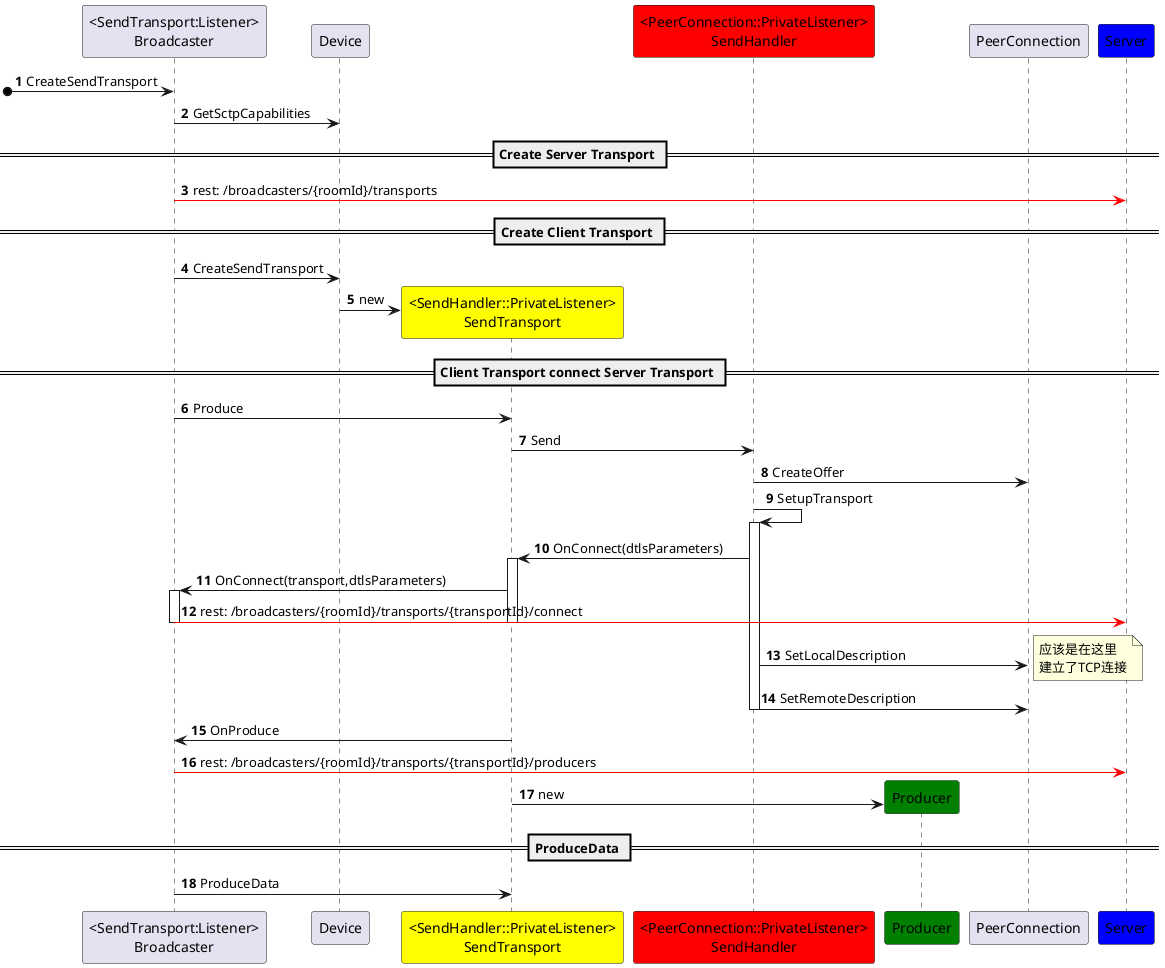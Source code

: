 @startuml xx

' https://pdf.plantuml.net/1.2020.22/PlantUML_Language_Reference_Guide_zh.pdf

participant "<SendTransport:Listener>\nBroadcaster" as Broadcaster
participant Device
participant "<SendHandler::PrivateListener>\nSendTransport" as SendTransport #yellow
participant "<PeerConnection::PrivateListener>\nSendHandler" as SendHandler #Red
participant Producer #green
participant PeerConnection
participant Server #blue

autonumber

[o-> Broadcaster: CreateSendTransport

Broadcaster -> Device: GetSctpCapabilities
== Create Server Transport ==
Broadcaster -[#red]> Server: rest: /broadcasters/{roomId}/transports

== Create Client Transport ==
Broadcaster -> Device: CreateSendTransport
create SendTransport
Device -> SendTransport: new

== Client Transport connect Server Transport ==

Broadcaster -> SendTransport: Produce
'Produce - sub1
SendTransport -> SendHandler: Send
SendHandler -> PeerConnection: CreateOffer
SendHandler -> SendHandler : SetupTransport
activate SendHandler
SendHandler ->  SendTransport: OnConnect(dtlsParameters)
activate SendTransport
SendTransport ->  Broadcaster: OnConnect(transport,dtlsParameters)
activate Broadcaster
Broadcaster -[#red]> Server: rest: /broadcasters/{roomId}/transports/{transportId}/connect
deactivate Broadcaster
deactivate SendTransport


SendHandler -> PeerConnection: SetLocalDescription
note right
应该是在这里
建立了TCP连接
end note
SendHandler -> PeerConnection: SetRemoteDescription
deactivate SendHandler

'Produce - sub2
SendTransport -> Broadcaster: OnProduce
Broadcaster -[#red]> Server: rest: /broadcasters/{roomId}/transports/{transportId}/producers
create Producer
SendTransport -> Producer: new


== ProduceData ==

Broadcaster -> SendTransport: ProduceData


@enduml